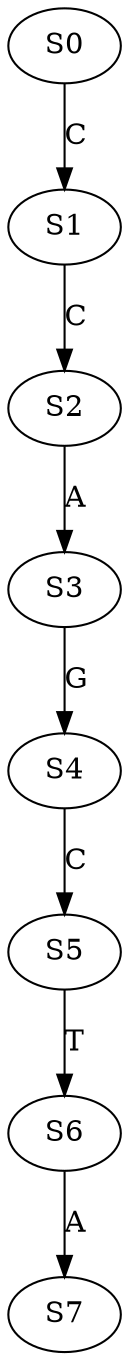 strict digraph  {
	S0 -> S1 [ label = C ];
	S1 -> S2 [ label = C ];
	S2 -> S3 [ label = A ];
	S3 -> S4 [ label = G ];
	S4 -> S5 [ label = C ];
	S5 -> S6 [ label = T ];
	S6 -> S7 [ label = A ];
}
